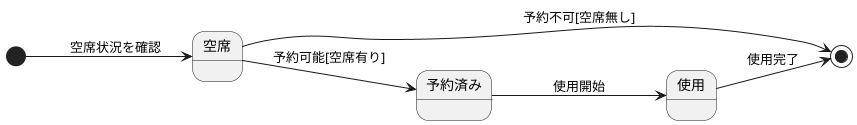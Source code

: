 @startuml 部屋
left to right direction
    [*]-->空席:　空席状況を確認
    空席-->[*]:予約不可[空席無し]
    空席--> 予約済み:予約可能[空席有り]
    予約済み--> 使用: 使用開始
    使用 --> [*]:使用完了